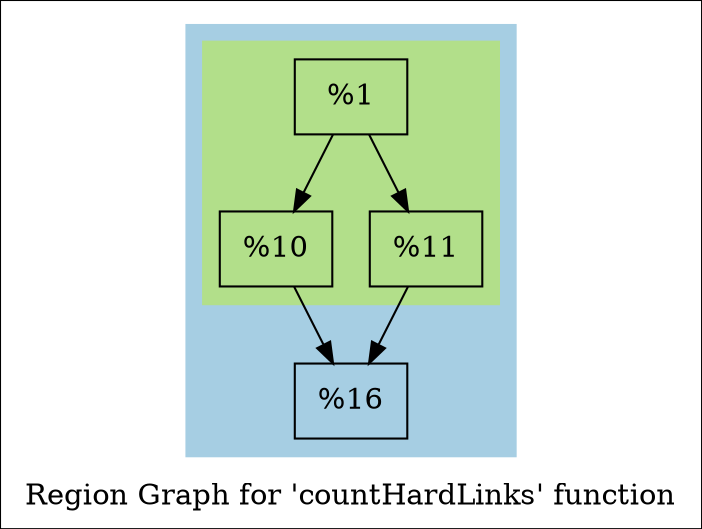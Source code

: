 digraph "Region Graph for 'countHardLinks' function" {
	label="Region Graph for 'countHardLinks' function";

	Node0x1433e40 [shape=record,label="{%1}"];
	Node0x1433e40 -> Node0x10fa0c0;
	Node0x1433e40 -> Node0x1428cf0;
	Node0x10fa0c0 [shape=record,label="{%10}"];
	Node0x10fa0c0 -> Node0x1389080;
	Node0x1389080 [shape=record,label="{%16}"];
	Node0x1428cf0 [shape=record,label="{%11}"];
	Node0x1428cf0 -> Node0x1389080;
	colorscheme = "paired12"
        subgraph cluster_0x139ee90 {
          label = "";
          style = filled;
          color = 1
          subgraph cluster_0x145a750 {
            label = "";
            style = filled;
            color = 3
            Node0x1433e40;
            Node0x10fa0c0;
            Node0x1428cf0;
          }
          Node0x1389080;
        }
}
